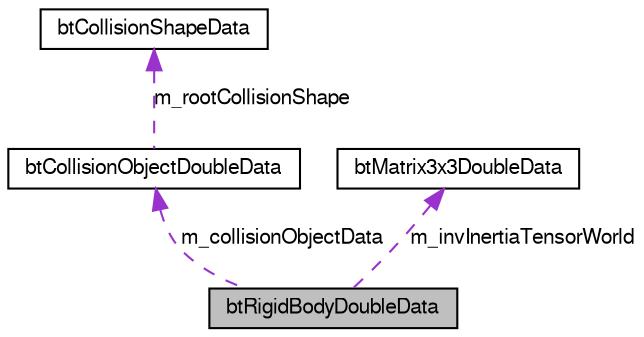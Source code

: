digraph G
{
  bgcolor="transparent";
  edge [fontname="FreeSans",fontsize=10,labelfontname="FreeSans",labelfontsize=10];
  node [fontname="FreeSans",fontsize=10,shape=record];
  Node1 [label="btRigidBodyDoubleData",height=0.2,width=0.4,color="black", fillcolor="grey75", style="filled" fontcolor="black"];
  Node2 -> Node1 [dir=back,color="darkorchid3",fontsize=10,style="dashed",label="m_collisionObjectData"];
  Node2 [label="btCollisionObjectDoubleData",height=0.2,width=0.4,color="black",URL="$structbt_collision_object_double_data.html",tooltip="do not change those serialization structures, it requires an updated sBulletDNAstr/sBulletDNAstr64..."];
  Node3 -> Node2 [dir=back,color="darkorchid3",fontsize=10,style="dashed",label="m_rootCollisionShape"];
  Node3 [label="btCollisionShapeData",height=0.2,width=0.4,color="black",URL="$structbt_collision_shape_data.html",tooltip="do not change those serialization structures, it requires an updated sBulletDNAstr/sBulletDNAstr64..."];
  Node4 -> Node1 [dir=back,color="darkorchid3",fontsize=10,style="dashed",label="m_invInertiaTensorWorld"];
  Node4 [label="btMatrix3x3DoubleData",height=0.2,width=0.4,color="black",URL="$structbt_matrix3x3_double_data.html",tooltip="for serialization"];
}
